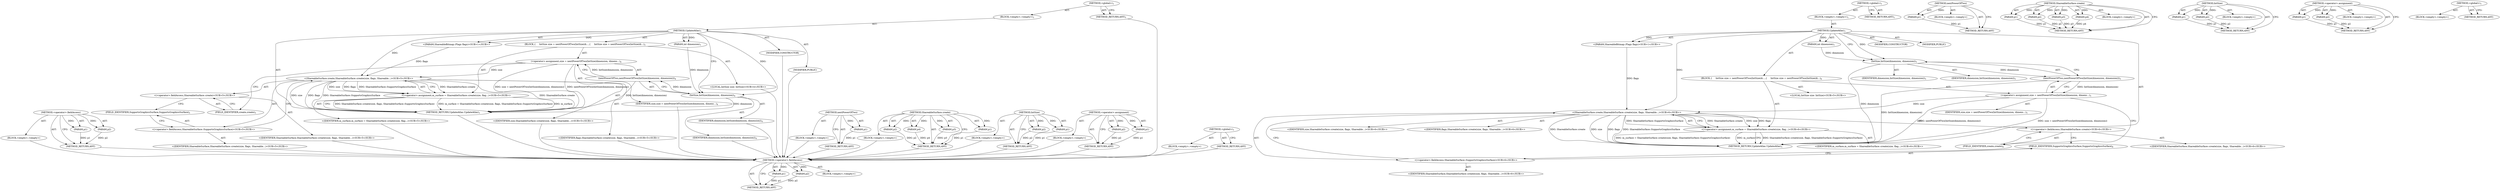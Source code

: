 digraph "&lt;global&gt;" {
vulnerable_78 [label=<(METHOD,&lt;operator&gt;.fieldAccess)>];
vulnerable_79 [label=<(PARAM,p1)>];
vulnerable_80 [label=<(PARAM,p2)>];
vulnerable_81 [label=<(BLOCK,&lt;empty&gt;,&lt;empty&gt;)>];
vulnerable_82 [label=<(METHOD_RETURN,ANY)>];
vulnerable_6 [label=<(METHOD,&lt;global&gt;)<SUB>1</SUB>>];
vulnerable_7 [label=<(BLOCK,&lt;empty&gt;,&lt;empty&gt;)<SUB>1</SUB>>];
vulnerable_8 [label=<(METHOD,UpdateAtlas)<SUB>1</SUB>>];
vulnerable_9 [label=<(PARAM,int dimension)<SUB>1</SUB>>];
vulnerable_10 [label="<(PARAM,ShareableBitmap::Flags flags)<SUB>1</SUB>>"];
vulnerable_11 [label=<(BLOCK,{
     IntSize size = nextPowerOfTwo(IntSize(di...,{
     IntSize size = nextPowerOfTwo(IntSize(di...)<SUB>3</SUB>>];
vulnerable_12 [label="<(LOCAL,IntSize size: IntSize)<SUB>4</SUB>>"];
vulnerable_13 [label=<(&lt;operator&gt;.assignment,size = nextPowerOfTwo(IntSize(dimension, dimens...)<SUB>4</SUB>>];
vulnerable_14 [label=<(IDENTIFIER,size,size = nextPowerOfTwo(IntSize(dimension, dimens...)<SUB>4</SUB>>];
vulnerable_15 [label=<(nextPowerOfTwo,nextPowerOfTwo(IntSize(dimension, dimension)))<SUB>4</SUB>>];
vulnerable_16 [label=<(IntSize,IntSize(dimension, dimension))<SUB>4</SUB>>];
vulnerable_17 [label=<(IDENTIFIER,dimension,IntSize(dimension, dimension))<SUB>4</SUB>>];
vulnerable_18 [label=<(IDENTIFIER,dimension,IntSize(dimension, dimension))<SUB>4</SUB>>];
vulnerable_19 [label="<(&lt;operator&gt;.assignment,m_surface = ShareableSurface::create(size, flag...)<SUB>5</SUB>>"];
vulnerable_20 [label="<(IDENTIFIER,m_surface,m_surface = ShareableSurface::create(size, flag...)<SUB>5</SUB>>"];
vulnerable_21 [label="<(ShareableSurface.create,ShareableSurface::create(size, flags, Shareable...)<SUB>5</SUB>>"];
vulnerable_22 [label="<(&lt;operator&gt;.fieldAccess,ShareableSurface::create)<SUB>5</SUB>>"];
vulnerable_23 [label="<(IDENTIFIER,ShareableSurface,ShareableSurface::create(size, flags, Shareable...)<SUB>5</SUB>>"];
vulnerable_24 [label=<(FIELD_IDENTIFIER,create,create)<SUB>5</SUB>>];
vulnerable_25 [label="<(IDENTIFIER,size,ShareableSurface::create(size, flags, Shareable...)<SUB>5</SUB>>"];
vulnerable_26 [label="<(IDENTIFIER,flags,ShareableSurface::create(size, flags, Shareable...)<SUB>5</SUB>>"];
vulnerable_27 [label="<(&lt;operator&gt;.fieldAccess,ShareableSurface::SupportsGraphicsSurface)<SUB>5</SUB>>"];
vulnerable_28 [label="<(IDENTIFIER,ShareableSurface,ShareableSurface::create(size, flags, Shareable...)<SUB>5</SUB>>"];
vulnerable_29 [label=<(FIELD_IDENTIFIER,SupportsGraphicsSurface,SupportsGraphicsSurface)<SUB>5</SUB>>];
vulnerable_30 [label=<(MODIFIER,CONSTRUCTOR)>];
vulnerable_31 [label=<(MODIFIER,PUBLIC)>];
vulnerable_32 [label=<(METHOD_RETURN,UpdateAtlas.UpdateAtlas)<SUB>1</SUB>>];
vulnerable_34 [label=<(METHOD_RETURN,ANY)<SUB>1</SUB>>];
vulnerable_62 [label=<(METHOD,nextPowerOfTwo)>];
vulnerable_63 [label=<(PARAM,p1)>];
vulnerable_64 [label=<(BLOCK,&lt;empty&gt;,&lt;empty&gt;)>];
vulnerable_65 [label=<(METHOD_RETURN,ANY)>];
vulnerable_71 [label=<(METHOD,ShareableSurface.create)>];
vulnerable_72 [label=<(PARAM,p1)>];
vulnerable_73 [label=<(PARAM,p2)>];
vulnerable_74 [label=<(PARAM,p3)>];
vulnerable_75 [label=<(PARAM,p4)>];
vulnerable_76 [label=<(BLOCK,&lt;empty&gt;,&lt;empty&gt;)>];
vulnerable_77 [label=<(METHOD_RETURN,ANY)>];
vulnerable_66 [label=<(METHOD,IntSize)>];
vulnerable_67 [label=<(PARAM,p1)>];
vulnerable_68 [label=<(PARAM,p2)>];
vulnerable_69 [label=<(BLOCK,&lt;empty&gt;,&lt;empty&gt;)>];
vulnerable_70 [label=<(METHOD_RETURN,ANY)>];
vulnerable_57 [label=<(METHOD,&lt;operator&gt;.assignment)>];
vulnerable_58 [label=<(PARAM,p1)>];
vulnerable_59 [label=<(PARAM,p2)>];
vulnerable_60 [label=<(BLOCK,&lt;empty&gt;,&lt;empty&gt;)>];
vulnerable_61 [label=<(METHOD_RETURN,ANY)>];
vulnerable_51 [label=<(METHOD,&lt;global&gt;)<SUB>1</SUB>>];
vulnerable_52 [label=<(BLOCK,&lt;empty&gt;,&lt;empty&gt;)>];
vulnerable_53 [label=<(METHOD_RETURN,ANY)>];
fixed_78 [label=<(METHOD,&lt;operator&gt;.fieldAccess)>];
fixed_79 [label=<(PARAM,p1)>];
fixed_80 [label=<(PARAM,p2)>];
fixed_81 [label=<(BLOCK,&lt;empty&gt;,&lt;empty&gt;)>];
fixed_82 [label=<(METHOD_RETURN,ANY)>];
fixed_6 [label=<(METHOD,&lt;global&gt;)<SUB>1</SUB>>];
fixed_7 [label=<(BLOCK,&lt;empty&gt;,&lt;empty&gt;)<SUB>1</SUB>>];
fixed_8 [label=<(METHOD,UpdateAtlas)<SUB>1</SUB>>];
fixed_9 [label=<(PARAM,int dimension)<SUB>1</SUB>>];
fixed_10 [label="<(PARAM,ShareableBitmap::Flags flags)<SUB>1</SUB>>"];
fixed_11 [label=<(BLOCK,{
     IntSize size = nextPowerOfTwo(IntSize(di...,{
     IntSize size = nextPowerOfTwo(IntSize(di...)<SUB>4</SUB>>];
fixed_12 [label="<(LOCAL,IntSize size: IntSize)<SUB>5</SUB>>"];
fixed_13 [label=<(&lt;operator&gt;.assignment,size = nextPowerOfTwo(IntSize(dimension, dimens...)<SUB>5</SUB>>];
fixed_14 [label=<(IDENTIFIER,size,size = nextPowerOfTwo(IntSize(dimension, dimens...)<SUB>5</SUB>>];
fixed_15 [label=<(nextPowerOfTwo,nextPowerOfTwo(IntSize(dimension, dimension)))<SUB>5</SUB>>];
fixed_16 [label=<(IntSize,IntSize(dimension, dimension))<SUB>5</SUB>>];
fixed_17 [label=<(IDENTIFIER,dimension,IntSize(dimension, dimension))<SUB>5</SUB>>];
fixed_18 [label=<(IDENTIFIER,dimension,IntSize(dimension, dimension))<SUB>5</SUB>>];
fixed_19 [label="<(&lt;operator&gt;.assignment,m_surface = ShareableSurface::create(size, flag...)<SUB>6</SUB>>"];
fixed_20 [label="<(IDENTIFIER,m_surface,m_surface = ShareableSurface::create(size, flag...)<SUB>6</SUB>>"];
fixed_21 [label="<(ShareableSurface.create,ShareableSurface::create(size, flags, Shareable...)<SUB>6</SUB>>"];
fixed_22 [label="<(&lt;operator&gt;.fieldAccess,ShareableSurface::create)<SUB>6</SUB>>"];
fixed_23 [label="<(IDENTIFIER,ShareableSurface,ShareableSurface::create(size, flags, Shareable...)<SUB>6</SUB>>"];
fixed_24 [label=<(FIELD_IDENTIFIER,create,create)<SUB>6</SUB>>];
fixed_25 [label="<(IDENTIFIER,size,ShareableSurface::create(size, flags, Shareable...)<SUB>6</SUB>>"];
fixed_26 [label="<(IDENTIFIER,flags,ShareableSurface::create(size, flags, Shareable...)<SUB>6</SUB>>"];
fixed_27 [label="<(&lt;operator&gt;.fieldAccess,ShareableSurface::SupportsGraphicsSurface)<SUB>6</SUB>>"];
fixed_28 [label="<(IDENTIFIER,ShareableSurface,ShareableSurface::create(size, flags, Shareable...)<SUB>6</SUB>>"];
fixed_29 [label=<(FIELD_IDENTIFIER,SupportsGraphicsSurface,SupportsGraphicsSurface)<SUB>6</SUB>>];
fixed_30 [label=<(MODIFIER,CONSTRUCTOR)>];
fixed_31 [label=<(MODIFIER,PUBLIC)>];
fixed_32 [label=<(METHOD_RETURN,UpdateAtlas.UpdateAtlas)<SUB>1</SUB>>];
fixed_34 [label=<(METHOD_RETURN,ANY)<SUB>1</SUB>>];
fixed_62 [label=<(METHOD,nextPowerOfTwo)>];
fixed_63 [label=<(PARAM,p1)>];
fixed_64 [label=<(BLOCK,&lt;empty&gt;,&lt;empty&gt;)>];
fixed_65 [label=<(METHOD_RETURN,ANY)>];
fixed_71 [label=<(METHOD,ShareableSurface.create)>];
fixed_72 [label=<(PARAM,p1)>];
fixed_73 [label=<(PARAM,p2)>];
fixed_74 [label=<(PARAM,p3)>];
fixed_75 [label=<(PARAM,p4)>];
fixed_76 [label=<(BLOCK,&lt;empty&gt;,&lt;empty&gt;)>];
fixed_77 [label=<(METHOD_RETURN,ANY)>];
fixed_66 [label=<(METHOD,IntSize)>];
fixed_67 [label=<(PARAM,p1)>];
fixed_68 [label=<(PARAM,p2)>];
fixed_69 [label=<(BLOCK,&lt;empty&gt;,&lt;empty&gt;)>];
fixed_70 [label=<(METHOD_RETURN,ANY)>];
fixed_57 [label=<(METHOD,&lt;operator&gt;.assignment)>];
fixed_58 [label=<(PARAM,p1)>];
fixed_59 [label=<(PARAM,p2)>];
fixed_60 [label=<(BLOCK,&lt;empty&gt;,&lt;empty&gt;)>];
fixed_61 [label=<(METHOD_RETURN,ANY)>];
fixed_51 [label=<(METHOD,&lt;global&gt;)<SUB>1</SUB>>];
fixed_52 [label=<(BLOCK,&lt;empty&gt;,&lt;empty&gt;)>];
fixed_53 [label=<(METHOD_RETURN,ANY)>];
vulnerable_78 -> vulnerable_79  [key=0, label="AST: "];
vulnerable_78 -> vulnerable_79  [key=1, label="DDG: "];
vulnerable_78 -> vulnerable_81  [key=0, label="AST: "];
vulnerable_78 -> vulnerable_80  [key=0, label="AST: "];
vulnerable_78 -> vulnerable_80  [key=1, label="DDG: "];
vulnerable_78 -> vulnerable_82  [key=0, label="AST: "];
vulnerable_78 -> vulnerable_82  [key=1, label="CFG: "];
vulnerable_79 -> vulnerable_82  [key=0, label="DDG: p1"];
vulnerable_80 -> vulnerable_82  [key=0, label="DDG: p2"];
vulnerable_81 -> fixed_78  [key=0];
vulnerable_82 -> fixed_78  [key=0];
vulnerable_6 -> vulnerable_7  [key=0, label="AST: "];
vulnerable_6 -> vulnerable_34  [key=0, label="AST: "];
vulnerable_6 -> vulnerable_34  [key=1, label="CFG: "];
vulnerable_7 -> vulnerable_8  [key=0, label="AST: "];
vulnerable_8 -> vulnerable_9  [key=0, label="AST: "];
vulnerable_8 -> vulnerable_9  [key=1, label="DDG: "];
vulnerable_8 -> vulnerable_10  [key=0, label="AST: "];
vulnerable_8 -> vulnerable_10  [key=1, label="DDG: "];
vulnerable_8 -> vulnerable_11  [key=0, label="AST: "];
vulnerable_8 -> vulnerable_30  [key=0, label="AST: "];
vulnerable_8 -> vulnerable_31  [key=0, label="AST: "];
vulnerable_8 -> vulnerable_32  [key=0, label="AST: "];
vulnerable_8 -> vulnerable_16  [key=0, label="CFG: "];
vulnerable_8 -> vulnerable_16  [key=1, label="DDG: "];
vulnerable_8 -> vulnerable_21  [key=0, label="DDG: "];
vulnerable_9 -> vulnerable_16  [key=0, label="DDG: dimension"];
vulnerable_10 -> vulnerable_21  [key=0, label="DDG: flags"];
vulnerable_11 -> vulnerable_12  [key=0, label="AST: "];
vulnerable_11 -> vulnerable_13  [key=0, label="AST: "];
vulnerable_11 -> vulnerable_19  [key=0, label="AST: "];
vulnerable_12 -> fixed_78  [key=0];
vulnerable_13 -> vulnerable_14  [key=0, label="AST: "];
vulnerable_13 -> vulnerable_15  [key=0, label="AST: "];
vulnerable_13 -> vulnerable_24  [key=0, label="CFG: "];
vulnerable_13 -> vulnerable_32  [key=0, label="DDG: nextPowerOfTwo(IntSize(dimension, dimension))"];
vulnerable_13 -> vulnerable_32  [key=1, label="DDG: size = nextPowerOfTwo(IntSize(dimension, dimension))"];
vulnerable_13 -> vulnerable_21  [key=0, label="DDG: size"];
vulnerable_14 -> fixed_78  [key=0];
vulnerable_15 -> vulnerable_16  [key=0, label="AST: "];
vulnerable_15 -> vulnerable_13  [key=0, label="CFG: "];
vulnerable_15 -> vulnerable_13  [key=1, label="DDG: IntSize(dimension, dimension)"];
vulnerable_15 -> vulnerable_32  [key=0, label="DDG: IntSize(dimension, dimension)"];
vulnerable_16 -> vulnerable_17  [key=0, label="AST: "];
vulnerable_16 -> vulnerable_18  [key=0, label="AST: "];
vulnerable_16 -> vulnerable_15  [key=0, label="CFG: "];
vulnerable_16 -> vulnerable_15  [key=1, label="DDG: dimension"];
vulnerable_16 -> vulnerable_32  [key=0, label="DDG: dimension"];
vulnerable_17 -> fixed_78  [key=0];
vulnerable_18 -> fixed_78  [key=0];
vulnerable_19 -> vulnerable_20  [key=0, label="AST: "];
vulnerable_19 -> vulnerable_21  [key=0, label="AST: "];
vulnerable_19 -> vulnerable_32  [key=0, label="CFG: "];
vulnerable_19 -> vulnerable_32  [key=1, label="DDG: ShareableSurface::create(size, flags, ShareableSurface::SupportsGraphicsSurface)"];
vulnerable_19 -> vulnerable_32  [key=2, label="DDG: m_surface = ShareableSurface::create(size, flags, ShareableSurface::SupportsGraphicsSurface)"];
vulnerable_19 -> vulnerable_32  [key=3, label="DDG: m_surface"];
vulnerable_20 -> fixed_78  [key=0];
vulnerable_21 -> vulnerable_22  [key=0, label="AST: "];
vulnerable_21 -> vulnerable_25  [key=0, label="AST: "];
vulnerable_21 -> vulnerable_26  [key=0, label="AST: "];
vulnerable_21 -> vulnerable_27  [key=0, label="AST: "];
vulnerable_21 -> vulnerable_19  [key=0, label="CFG: "];
vulnerable_21 -> vulnerable_19  [key=1, label="DDG: ShareableSurface::create"];
vulnerable_21 -> vulnerable_19  [key=2, label="DDG: size"];
vulnerable_21 -> vulnerable_19  [key=3, label="DDG: flags"];
vulnerable_21 -> vulnerable_19  [key=4, label="DDG: ShareableSurface::SupportsGraphicsSurface"];
vulnerable_21 -> vulnerable_32  [key=0, label="DDG: ShareableSurface::create"];
vulnerable_21 -> vulnerable_32  [key=1, label="DDG: size"];
vulnerable_21 -> vulnerable_32  [key=2, label="DDG: flags"];
vulnerable_21 -> vulnerable_32  [key=3, label="DDG: ShareableSurface::SupportsGraphicsSurface"];
vulnerable_22 -> vulnerable_23  [key=0, label="AST: "];
vulnerable_22 -> vulnerable_24  [key=0, label="AST: "];
vulnerable_22 -> vulnerable_29  [key=0, label="CFG: "];
vulnerable_23 -> fixed_78  [key=0];
vulnerable_24 -> vulnerable_22  [key=0, label="CFG: "];
vulnerable_25 -> fixed_78  [key=0];
vulnerable_26 -> fixed_78  [key=0];
vulnerable_27 -> vulnerable_28  [key=0, label="AST: "];
vulnerable_27 -> vulnerable_29  [key=0, label="AST: "];
vulnerable_27 -> vulnerable_21  [key=0, label="CFG: "];
vulnerable_28 -> fixed_78  [key=0];
vulnerable_29 -> vulnerable_27  [key=0, label="CFG: "];
vulnerable_30 -> fixed_78  [key=0];
vulnerable_31 -> fixed_78  [key=0];
vulnerable_32 -> fixed_78  [key=0];
vulnerable_34 -> fixed_78  [key=0];
vulnerable_62 -> vulnerable_63  [key=0, label="AST: "];
vulnerable_62 -> vulnerable_63  [key=1, label="DDG: "];
vulnerable_62 -> vulnerable_64  [key=0, label="AST: "];
vulnerable_62 -> vulnerable_65  [key=0, label="AST: "];
vulnerable_62 -> vulnerable_65  [key=1, label="CFG: "];
vulnerable_63 -> vulnerable_65  [key=0, label="DDG: p1"];
vulnerable_64 -> fixed_78  [key=0];
vulnerable_65 -> fixed_78  [key=0];
vulnerable_71 -> vulnerable_72  [key=0, label="AST: "];
vulnerable_71 -> vulnerable_72  [key=1, label="DDG: "];
vulnerable_71 -> vulnerable_76  [key=0, label="AST: "];
vulnerable_71 -> vulnerable_73  [key=0, label="AST: "];
vulnerable_71 -> vulnerable_73  [key=1, label="DDG: "];
vulnerable_71 -> vulnerable_77  [key=0, label="AST: "];
vulnerable_71 -> vulnerable_77  [key=1, label="CFG: "];
vulnerable_71 -> vulnerable_74  [key=0, label="AST: "];
vulnerable_71 -> vulnerable_74  [key=1, label="DDG: "];
vulnerable_71 -> vulnerable_75  [key=0, label="AST: "];
vulnerable_71 -> vulnerable_75  [key=1, label="DDG: "];
vulnerable_72 -> vulnerable_77  [key=0, label="DDG: p1"];
vulnerable_73 -> vulnerable_77  [key=0, label="DDG: p2"];
vulnerable_74 -> vulnerable_77  [key=0, label="DDG: p3"];
vulnerable_75 -> vulnerable_77  [key=0, label="DDG: p4"];
vulnerable_76 -> fixed_78  [key=0];
vulnerable_77 -> fixed_78  [key=0];
vulnerable_66 -> vulnerable_67  [key=0, label="AST: "];
vulnerable_66 -> vulnerable_67  [key=1, label="DDG: "];
vulnerable_66 -> vulnerable_69  [key=0, label="AST: "];
vulnerable_66 -> vulnerable_68  [key=0, label="AST: "];
vulnerable_66 -> vulnerable_68  [key=1, label="DDG: "];
vulnerable_66 -> vulnerable_70  [key=0, label="AST: "];
vulnerable_66 -> vulnerable_70  [key=1, label="CFG: "];
vulnerable_67 -> vulnerable_70  [key=0, label="DDG: p1"];
vulnerable_68 -> vulnerable_70  [key=0, label="DDG: p2"];
vulnerable_69 -> fixed_78  [key=0];
vulnerable_70 -> fixed_78  [key=0];
vulnerable_57 -> vulnerable_58  [key=0, label="AST: "];
vulnerable_57 -> vulnerable_58  [key=1, label="DDG: "];
vulnerable_57 -> vulnerable_60  [key=0, label="AST: "];
vulnerable_57 -> vulnerable_59  [key=0, label="AST: "];
vulnerable_57 -> vulnerable_59  [key=1, label="DDG: "];
vulnerable_57 -> vulnerable_61  [key=0, label="AST: "];
vulnerable_57 -> vulnerable_61  [key=1, label="CFG: "];
vulnerable_58 -> vulnerable_61  [key=0, label="DDG: p1"];
vulnerable_59 -> vulnerable_61  [key=0, label="DDG: p2"];
vulnerable_60 -> fixed_78  [key=0];
vulnerable_61 -> fixed_78  [key=0];
vulnerable_51 -> vulnerable_52  [key=0, label="AST: "];
vulnerable_51 -> vulnerable_53  [key=0, label="AST: "];
vulnerable_51 -> vulnerable_53  [key=1, label="CFG: "];
vulnerable_52 -> fixed_78  [key=0];
vulnerable_53 -> fixed_78  [key=0];
fixed_78 -> fixed_79  [key=0, label="AST: "];
fixed_78 -> fixed_79  [key=1, label="DDG: "];
fixed_78 -> fixed_81  [key=0, label="AST: "];
fixed_78 -> fixed_80  [key=0, label="AST: "];
fixed_78 -> fixed_80  [key=1, label="DDG: "];
fixed_78 -> fixed_82  [key=0, label="AST: "];
fixed_78 -> fixed_82  [key=1, label="CFG: "];
fixed_79 -> fixed_82  [key=0, label="DDG: p1"];
fixed_80 -> fixed_82  [key=0, label="DDG: p2"];
fixed_6 -> fixed_7  [key=0, label="AST: "];
fixed_6 -> fixed_34  [key=0, label="AST: "];
fixed_6 -> fixed_34  [key=1, label="CFG: "];
fixed_7 -> fixed_8  [key=0, label="AST: "];
fixed_8 -> fixed_9  [key=0, label="AST: "];
fixed_8 -> fixed_9  [key=1, label="DDG: "];
fixed_8 -> fixed_10  [key=0, label="AST: "];
fixed_8 -> fixed_10  [key=1, label="DDG: "];
fixed_8 -> fixed_11  [key=0, label="AST: "];
fixed_8 -> fixed_30  [key=0, label="AST: "];
fixed_8 -> fixed_31  [key=0, label="AST: "];
fixed_8 -> fixed_32  [key=0, label="AST: "];
fixed_8 -> fixed_16  [key=0, label="CFG: "];
fixed_8 -> fixed_16  [key=1, label="DDG: "];
fixed_8 -> fixed_21  [key=0, label="DDG: "];
fixed_9 -> fixed_16  [key=0, label="DDG: dimension"];
fixed_10 -> fixed_21  [key=0, label="DDG: flags"];
fixed_11 -> fixed_12  [key=0, label="AST: "];
fixed_11 -> fixed_13  [key=0, label="AST: "];
fixed_11 -> fixed_19  [key=0, label="AST: "];
fixed_13 -> fixed_14  [key=0, label="AST: "];
fixed_13 -> fixed_15  [key=0, label="AST: "];
fixed_13 -> fixed_24  [key=0, label="CFG: "];
fixed_13 -> fixed_32  [key=0, label="DDG: nextPowerOfTwo(IntSize(dimension, dimension))"];
fixed_13 -> fixed_32  [key=1, label="DDG: size = nextPowerOfTwo(IntSize(dimension, dimension))"];
fixed_13 -> fixed_21  [key=0, label="DDG: size"];
fixed_15 -> fixed_16  [key=0, label="AST: "];
fixed_15 -> fixed_13  [key=0, label="CFG: "];
fixed_15 -> fixed_13  [key=1, label="DDG: IntSize(dimension, dimension)"];
fixed_15 -> fixed_32  [key=0, label="DDG: IntSize(dimension, dimension)"];
fixed_16 -> fixed_17  [key=0, label="AST: "];
fixed_16 -> fixed_18  [key=0, label="AST: "];
fixed_16 -> fixed_15  [key=0, label="CFG: "];
fixed_16 -> fixed_15  [key=1, label="DDG: dimension"];
fixed_16 -> fixed_32  [key=0, label="DDG: dimension"];
fixed_19 -> fixed_20  [key=0, label="AST: "];
fixed_19 -> fixed_21  [key=0, label="AST: "];
fixed_19 -> fixed_32  [key=0, label="CFG: "];
fixed_19 -> fixed_32  [key=1, label="DDG: ShareableSurface::create(size, flags, ShareableSurface::SupportsGraphicsSurface)"];
fixed_19 -> fixed_32  [key=2, label="DDG: m_surface = ShareableSurface::create(size, flags, ShareableSurface::SupportsGraphicsSurface)"];
fixed_19 -> fixed_32  [key=3, label="DDG: m_surface"];
fixed_21 -> fixed_22  [key=0, label="AST: "];
fixed_21 -> fixed_25  [key=0, label="AST: "];
fixed_21 -> fixed_26  [key=0, label="AST: "];
fixed_21 -> fixed_27  [key=0, label="AST: "];
fixed_21 -> fixed_19  [key=0, label="CFG: "];
fixed_21 -> fixed_19  [key=1, label="DDG: ShareableSurface::create"];
fixed_21 -> fixed_19  [key=2, label="DDG: size"];
fixed_21 -> fixed_19  [key=3, label="DDG: flags"];
fixed_21 -> fixed_19  [key=4, label="DDG: ShareableSurface::SupportsGraphicsSurface"];
fixed_21 -> fixed_32  [key=0, label="DDG: ShareableSurface::create"];
fixed_21 -> fixed_32  [key=1, label="DDG: size"];
fixed_21 -> fixed_32  [key=2, label="DDG: flags"];
fixed_21 -> fixed_32  [key=3, label="DDG: ShareableSurface::SupportsGraphicsSurface"];
fixed_22 -> fixed_23  [key=0, label="AST: "];
fixed_22 -> fixed_24  [key=0, label="AST: "];
fixed_22 -> fixed_29  [key=0, label="CFG: "];
fixed_24 -> fixed_22  [key=0, label="CFG: "];
fixed_27 -> fixed_28  [key=0, label="AST: "];
fixed_27 -> fixed_29  [key=0, label="AST: "];
fixed_27 -> fixed_21  [key=0, label="CFG: "];
fixed_29 -> fixed_27  [key=0, label="CFG: "];
fixed_62 -> fixed_63  [key=0, label="AST: "];
fixed_62 -> fixed_63  [key=1, label="DDG: "];
fixed_62 -> fixed_64  [key=0, label="AST: "];
fixed_62 -> fixed_65  [key=0, label="AST: "];
fixed_62 -> fixed_65  [key=1, label="CFG: "];
fixed_63 -> fixed_65  [key=0, label="DDG: p1"];
fixed_71 -> fixed_72  [key=0, label="AST: "];
fixed_71 -> fixed_72  [key=1, label="DDG: "];
fixed_71 -> fixed_76  [key=0, label="AST: "];
fixed_71 -> fixed_73  [key=0, label="AST: "];
fixed_71 -> fixed_73  [key=1, label="DDG: "];
fixed_71 -> fixed_77  [key=0, label="AST: "];
fixed_71 -> fixed_77  [key=1, label="CFG: "];
fixed_71 -> fixed_74  [key=0, label="AST: "];
fixed_71 -> fixed_74  [key=1, label="DDG: "];
fixed_71 -> fixed_75  [key=0, label="AST: "];
fixed_71 -> fixed_75  [key=1, label="DDG: "];
fixed_72 -> fixed_77  [key=0, label="DDG: p1"];
fixed_73 -> fixed_77  [key=0, label="DDG: p2"];
fixed_74 -> fixed_77  [key=0, label="DDG: p3"];
fixed_75 -> fixed_77  [key=0, label="DDG: p4"];
fixed_66 -> fixed_67  [key=0, label="AST: "];
fixed_66 -> fixed_67  [key=1, label="DDG: "];
fixed_66 -> fixed_69  [key=0, label="AST: "];
fixed_66 -> fixed_68  [key=0, label="AST: "];
fixed_66 -> fixed_68  [key=1, label="DDG: "];
fixed_66 -> fixed_70  [key=0, label="AST: "];
fixed_66 -> fixed_70  [key=1, label="CFG: "];
fixed_67 -> fixed_70  [key=0, label="DDG: p1"];
fixed_68 -> fixed_70  [key=0, label="DDG: p2"];
fixed_57 -> fixed_58  [key=0, label="AST: "];
fixed_57 -> fixed_58  [key=1, label="DDG: "];
fixed_57 -> fixed_60  [key=0, label="AST: "];
fixed_57 -> fixed_59  [key=0, label="AST: "];
fixed_57 -> fixed_59  [key=1, label="DDG: "];
fixed_57 -> fixed_61  [key=0, label="AST: "];
fixed_57 -> fixed_61  [key=1, label="CFG: "];
fixed_58 -> fixed_61  [key=0, label="DDG: p1"];
fixed_59 -> fixed_61  [key=0, label="DDG: p2"];
fixed_51 -> fixed_52  [key=0, label="AST: "];
fixed_51 -> fixed_53  [key=0, label="AST: "];
fixed_51 -> fixed_53  [key=1, label="CFG: "];
}
